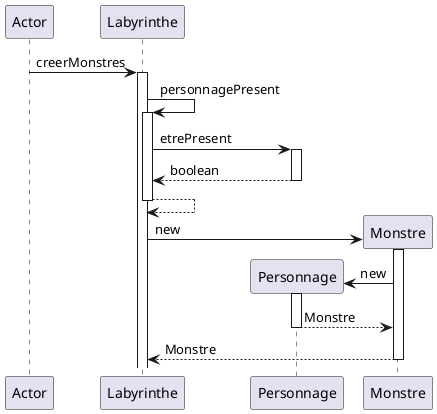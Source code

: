 @startuml
participant Actor
Actor -> Labyrinthe : creerMonstres
activate Labyrinthe
Labyrinthe -> Labyrinthe : personnagePresent
activate Labyrinthe
Labyrinthe -> Personnage : etrePresent
activate Personnage
Personnage --> Labyrinthe:boolean
deactivate Personnage
deactivate Personnage
Labyrinthe --> Labyrinthe
deactivate Labyrinthe
create Monstre
Labyrinthe -> Monstre : new
activate Monstre
create Personnage
Monstre -> Personnage : new
activate Personnage
Personnage --> Monstre: Monstre
deactivate Personnage
Monstre --> Labyrinthe:Monstre
deactivate Monstre

@enduml